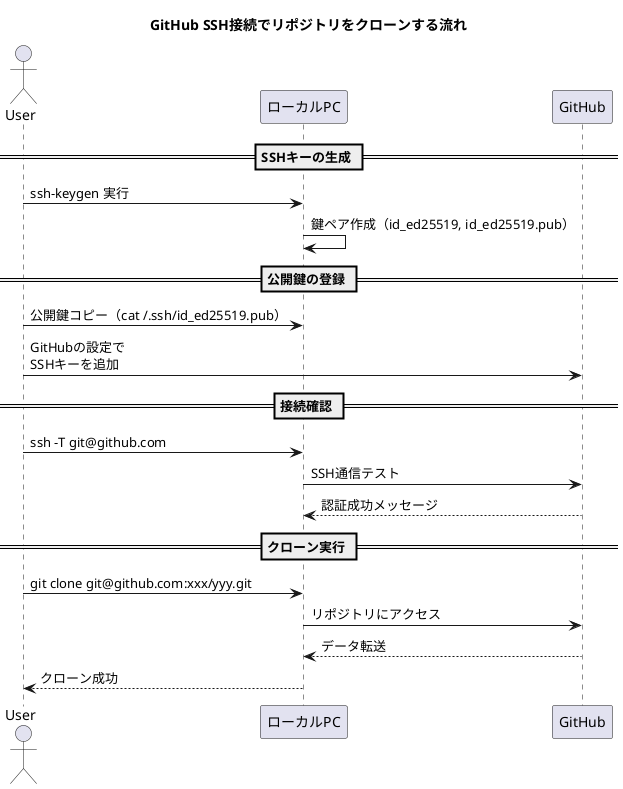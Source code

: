 @startuml
title GitHub SSH接続でリポジトリをクローンする流れ

actor User
participant "ローカルPC" as PC
participant "GitHub" as GH

== SSHキーの生成 ==
User -> PC : ssh-keygen 実行
PC -> PC : 鍵ペア作成（id_ed25519, id_ed25519.pub）

== 公開鍵の登録 ==
User -> PC : 公開鍵コピー（cat ~/.ssh/id_ed25519.pub）
User -> GH : GitHubの設定で\nSSHキーを追加

== 接続確認 ==
User -> PC : ssh -T git@github.com
PC -> GH : SSH通信テスト
GH --> PC : 認証成功メッセージ

== クローン実行 ==
User -> PC : git clone git@github.com:xxx/yyy.git
PC -> GH : リポジトリにアクセス
GH --> PC : データ転送
PC --> User : クローン成功

@enduml